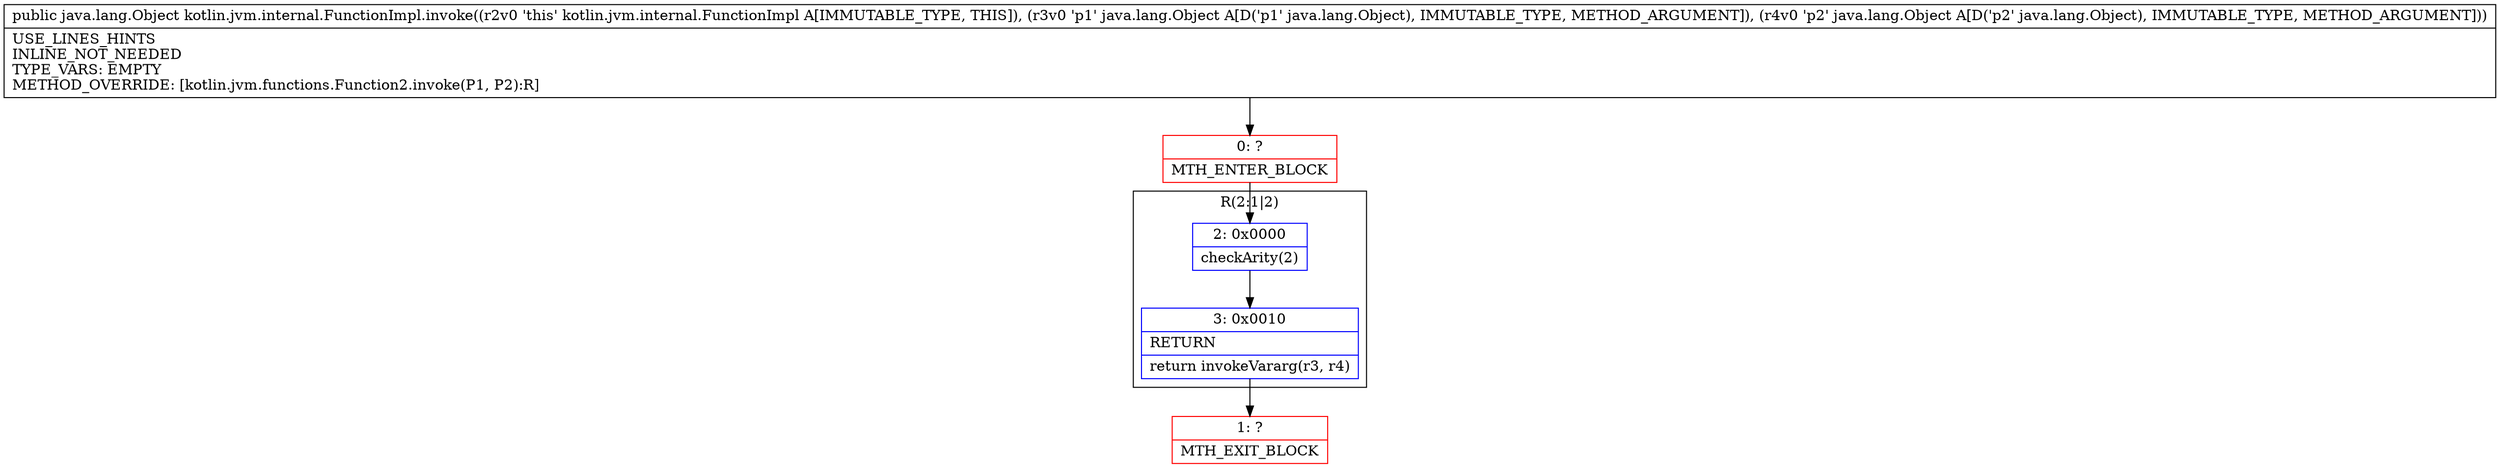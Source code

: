digraph "CFG forkotlin.jvm.internal.FunctionImpl.invoke(Ljava\/lang\/Object;Ljava\/lang\/Object;)Ljava\/lang\/Object;" {
subgraph cluster_Region_1383881275 {
label = "R(2:1|2)";
node [shape=record,color=blue];
Node_2 [shape=record,label="{2\:\ 0x0000|checkArity(2)\l}"];
Node_3 [shape=record,label="{3\:\ 0x0010|RETURN\l|return invokeVararg(r3, r4)\l}"];
}
Node_0 [shape=record,color=red,label="{0\:\ ?|MTH_ENTER_BLOCK\l}"];
Node_1 [shape=record,color=red,label="{1\:\ ?|MTH_EXIT_BLOCK\l}"];
MethodNode[shape=record,label="{public java.lang.Object kotlin.jvm.internal.FunctionImpl.invoke((r2v0 'this' kotlin.jvm.internal.FunctionImpl A[IMMUTABLE_TYPE, THIS]), (r3v0 'p1' java.lang.Object A[D('p1' java.lang.Object), IMMUTABLE_TYPE, METHOD_ARGUMENT]), (r4v0 'p2' java.lang.Object A[D('p2' java.lang.Object), IMMUTABLE_TYPE, METHOD_ARGUMENT]))  | USE_LINES_HINTS\lINLINE_NOT_NEEDED\lTYPE_VARS: EMPTY\lMETHOD_OVERRIDE: [kotlin.jvm.functions.Function2.invoke(P1, P2):R]\l}"];
MethodNode -> Node_0;Node_2 -> Node_3;
Node_3 -> Node_1;
Node_0 -> Node_2;
}

